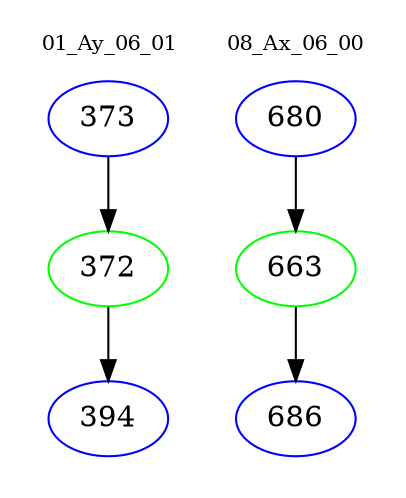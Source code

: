 digraph{
subgraph cluster_0 {
color = white
label = "01_Ay_06_01";
fontsize=10;
T0_373 [label="373", color="blue"]
T0_373 -> T0_372 [color="black"]
T0_372 [label="372", color="green"]
T0_372 -> T0_394 [color="black"]
T0_394 [label="394", color="blue"]
}
subgraph cluster_1 {
color = white
label = "08_Ax_06_00";
fontsize=10;
T1_680 [label="680", color="blue"]
T1_680 -> T1_663 [color="black"]
T1_663 [label="663", color="green"]
T1_663 -> T1_686 [color="black"]
T1_686 [label="686", color="blue"]
}
}
